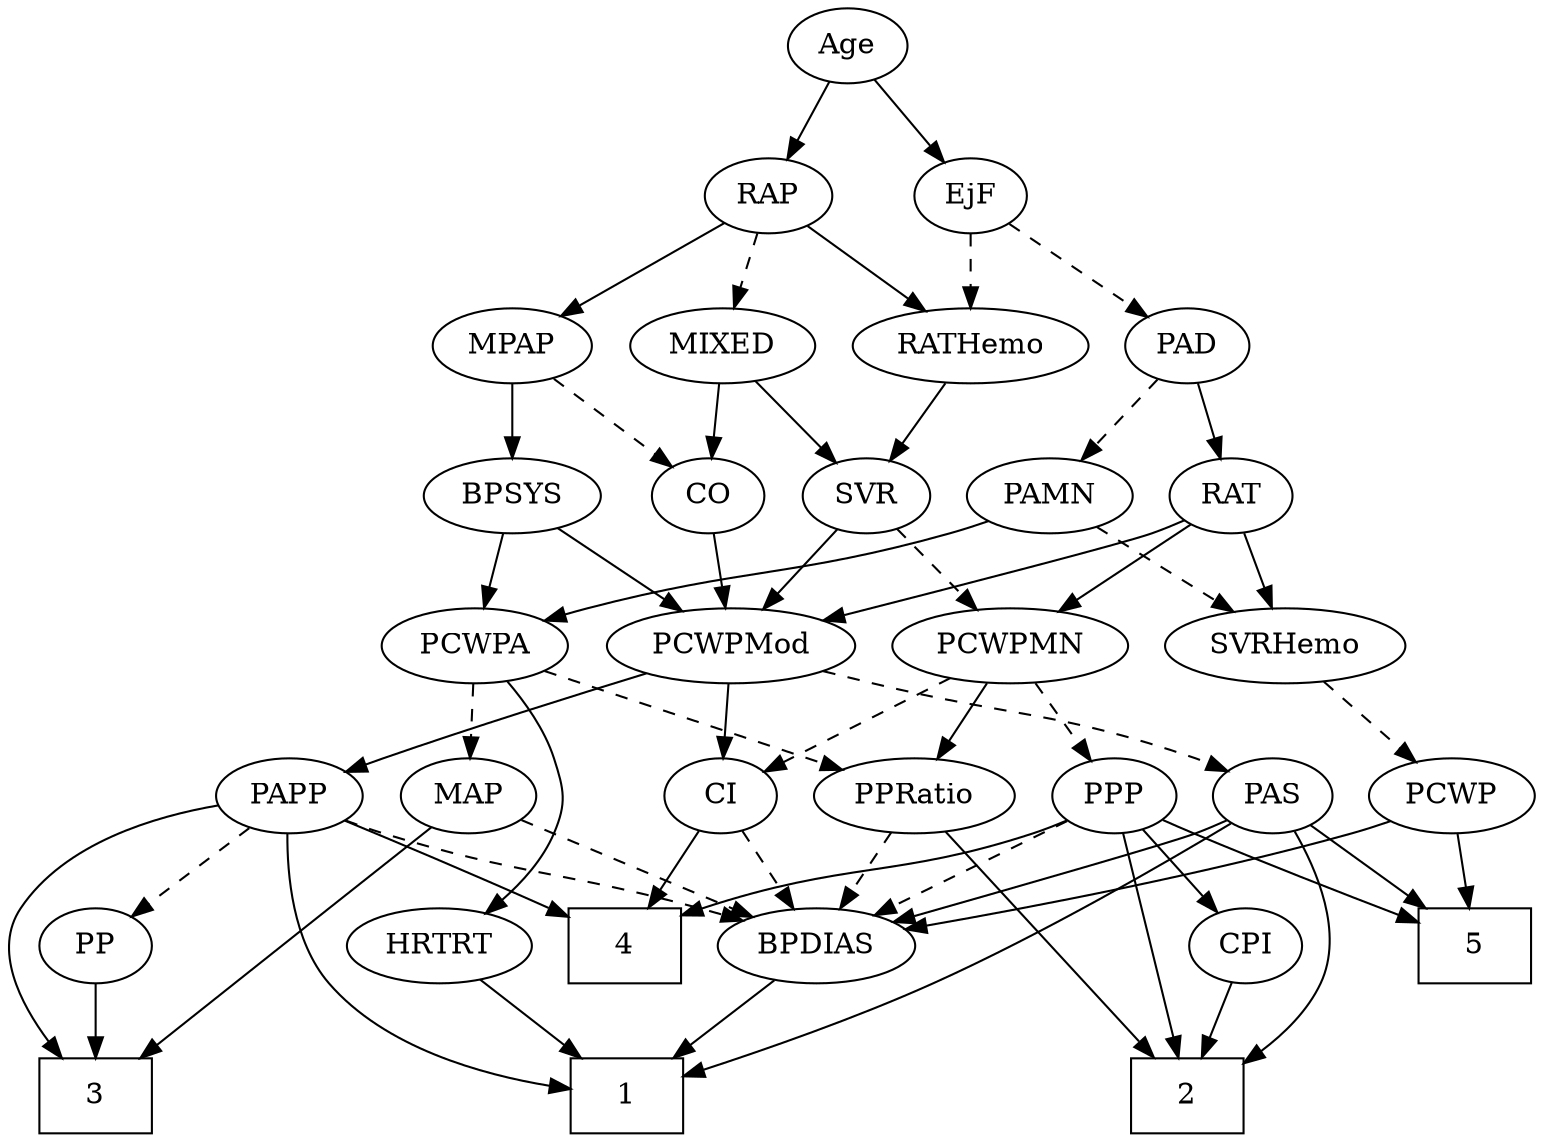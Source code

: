 strict digraph {
	graph [bb="0,0,712.05,540"];
	node [label="\N"];
	1	[height=0.5,
		pos="312,18",
		shape=box,
		width=0.75];
	2	[height=0.5,
		pos="607,18",
		shape=box,
		width=0.75];
	3	[height=0.5,
		pos="82,18",
		shape=box,
		width=0.75];
	4	[height=0.5,
		pos="311,90",
		shape=box,
		width=0.75];
	5	[height=0.5,
		pos="599,90",
		shape=box,
		width=0.75];
	Age	[height=0.5,
		pos="407,522",
		width=0.75];
	EjF	[height=0.5,
		pos="461,450",
		width=0.75];
	Age -> EjF	[pos="e,449.05,466.49 418.98,505.46 425.98,496.4 434.94,484.79 442.79,474.61",
		style=solid];
	RAP	[height=0.5,
		pos="371,450",
		width=0.77632];
	Age -> RAP	[pos="e,379.55,467.63 398.65,504.76 394.35,496.4 389.01,486.02 384.17,476.61",
		style=solid];
	PAD	[height=0.5,
		pos="557,378",
		width=0.79437];
	EjF -> PAD	[pos="e,538.85,392.23 478.61,436.16 493.17,425.54 514.08,410.29 530.64,398.22",
		style=dashed];
	RATHemo	[height=0.5,
		pos="461,378",
		width=1.3721];
	EjF -> RATHemo	[pos="e,461,396.1 461,431.7 461,423.98 461,414.71 461,406.11",
		style=dashed];
	MIXED	[height=0.5,
		pos="353,378",
		width=1.1193];
	RAP -> MIXED	[pos="e,357.44,396.28 366.64,432.05 364.64,424.26 362.21,414.82 359.96,406.08",
		style=dashed];
	MPAP	[height=0.5,
		pos="260,378",
		width=0.97491];
	RAP -> MPAP	[pos="e,281.39,392.49 351.67,436.81 334.64,426.07 309.58,410.27 289.97,397.9",
		style=solid];
	RAP -> RATHemo	[pos="e,440.87,394.65 388.35,435.5 400.91,425.74 418.15,412.33 432.68,401.02",
		style=solid];
	CO	[height=0.5,
		pos="343,306",
		width=0.75];
	MIXED -> CO	[pos="e,345.44,324.1 350.53,359.7 349.43,351.98 348.1,342.71 346.87,334.11",
		style=solid];
	SVR	[height=0.5,
		pos="416,306",
		width=0.77632];
	MIXED -> SVR	[pos="e,402.62,321.86 367.3,361.12 375.74,351.73 386.57,339.7 395.87,329.36",
		style=solid];
	BPSYS	[height=0.5,
		pos="260,306",
		width=1.0471];
	MPAP -> BPSYS	[pos="e,260,324.1 260,359.7 260,351.98 260,342.71 260,334.11",
		style=solid];
	MPAP -> CO	[pos="e,326.83,320.64 277.6,362.15 289.66,351.98 305.8,338.37 319.03,327.21",
		style=dashed];
	PCWPMod	[height=0.5,
		pos="263,234",
		width=1.4443];
	BPSYS -> PCWPMod	[pos="e,262.27,252.1 260.74,287.7 261.07,279.98 261.47,270.71 261.84,262.11",
		style=solid];
	PCWPA	[height=0.5,
		pos="375,234",
		width=1.1555];
	BPSYS -> PCWPA	[pos="e,351.82,249.11 282.45,291.34 299.71,280.83 323.8,266.16 343.07,254.43",
		style=solid];
	PAMN	[height=0.5,
		pos="571,306",
		width=1.011];
	PAD -> PAMN	[pos="e,567.54,324.28 560.39,360.05 561.93,352.35 563.79,343.03 565.53,334.36",
		style=dashed];
	RAT	[height=0.5,
		pos="489,306",
		width=0.75827];
	PAD -> RAT	[pos="e,503.4,321.82 542.58,362.15 533.29,352.6 521.05,339.99 510.61,329.25",
		style=solid];
	CO -> PCWPMod	[pos="e,281.29,251.01 327.19,291.17 316.26,281.6 301.46,268.65 288.82,257.6",
		style=solid];
	PAS	[height=0.5,
		pos="413,162",
		width=0.75];
	PAS -> 1	[pos="e,339.13,20.752 427.04,146.5 443.13,128.07 465.3,95.785 449,72 426.75,39.541 381.55,26.956 349.15,22.08",
		style=solid];
	PAS -> 2	[pos="e,582.93,36.085 430.42,147.94 453.71,130.51 496.32,98.736 533,72 546.62,62.074 561.73,51.221 574.73,41.935",
		style=solid];
	PAS -> 5	[pos="e,571.86,99.666 434.16,150.57 439,148.31 444.14,146 449,144 486.98,128.37 531.44,113.02 562.05,102.89",
		style=solid];
	BPDIAS	[height=0.5,
		pos="398,90",
		width=1.1735];
	PAS -> BPDIAS	[pos="e,401.7,108.28 409.37,144.05 407.7,136.26 405.68,126.82 403.8,118.08",
		style=solid];
	PAMN -> PCWPA	[pos="e,406.36,245.93 542.8,294.51 536.93,292.34 530.77,290.08 525,288 488.24,274.72 446.29,259.92 416.12,249.35",
		style=solid];
	SVRHemo	[height=0.5,
		pos="603,234",
		width=1.3902];
	PAMN -> SVRHemo	[pos="e,595.33,251.79 578.75,288.05 582.44,279.97 586.94,270.12 591.06,261.11",
		style=dashed];
	RATHemo -> SVR	[pos="e,426.28,322.99 450.34,360.41 444.82,351.83 437.98,341.19 431.86,331.67",
		style=solid];
	CPI	[height=0.5,
		pos="671,90",
		width=0.75];
	CPI -> 2	[pos="e,622.58,36.04 657.43,74.155 649.3,65.264 638.76,53.742 629.43,43.529",
		style=solid];
	RAT -> PCWPMod	[pos="e,302.25,245.94 467.94,294.33 463.1,292.08 457.92,289.83 453,288 452.57,287.84 368.19,264.32 312.04,248.67",
		style=solid];
	PCWPMN	[height=0.5,
		pos="485,234",
		width=1.3902];
	RAT -> PCWPMN	[pos="e,485.98,252.1 488.01,287.7 487.57,279.98 487.04,270.71 486.55,262.11",
		style=solid];
	RAT -> SVRHemo	[pos="e,578.8,249.86 508.34,293.13 525.27,282.73 550.23,267.4 570.27,255.1",
		style=solid];
	SVR -> PCWPMod	[pos="e,293.05,248.71 393.7,294.74 388.85,292.52 383.76,290.18 379,288 353.46,276.3 324.74,263.18 302.27,252.92",
		style=solid];
	SVR -> PCWPMN	[pos="e,469.03,251.2 430.3,290.5 439.38,281.28 451.35,269.14 461.78,258.56",
		style=dashed];
	PCWPMod -> PAS	[pos="e,391.69,173.09 293.03,219.1 316.03,208.44 348.54,193.34 377,180 378.78,179.16 380.62,178.3 382.47,177.43",
		style=dashed];
	CI	[height=0.5,
		pos="341,162",
		width=0.75];
	PCWPMod -> CI	[pos="e,325.38,177.02 281.09,216.76 291.99,206.99 305.98,194.43 317.69,183.91",
		style=solid];
	PAPP	[height=0.5,
		pos="147,162",
		width=0.88464];
	PCWPMod -> PAPP	[pos="e,167.96,175.65 238.12,217.98 220.07,207.09 195.59,192.32 176.55,180.83",
		style=solid];
	MAP	[height=0.5,
		pos="227,162",
		width=0.84854];
	PCWPA -> MAP	[pos="e,250.08,173.92 347.85,220.16 322.88,208.35 285.82,190.82 259.32,178.29",
		style=dashed];
	PPRatio	[height=0.5,
		pos="498,162",
		width=1.1013];
	PCWPA -> PPRatio	[pos="e,474.17,176.56 399.3,219.17 418.21,208.41 444.63,193.38 465.37,181.57",
		style=dashed];
	HRTRT	[height=0.5,
		pos="226,90",
		width=1.1013];
	PCWPA -> HRTRT	[pos="e,238.82,107.3 353.62,218.48 339.3,208.36 320.33,194.18 305,180 283.04,159.68 260.64,133.87 245.33,115.28",
		style=solid];
	PPP	[height=0.5,
		pos="671,162",
		width=0.75];
	PCWPMN -> PPP	[pos="e,649.84,173.43 521.15,221.37 551.77,211.25 596.69,195.77 635,180 636.82,179.25 638.68,178.46 640.56,177.64",
		style=dashed];
	PCWPMN -> PPRatio	[pos="e,494.82,180.1 488.21,215.7 489.65,207.98 491.37,198.71 492.96,190.11",
		style=solid];
	PCWPMN -> CI	[pos="e,362.37,173.39 456.55,219.17 431.98,207.23 396.58,190.02 371.45,177.8",
		style=dashed];
	PCWP	[height=0.5,
		pos="591,162",
		width=0.97491];
	SVRHemo -> PCWP	[pos="e,593.93,180.1 600.03,215.7 598.71,207.98 597.12,198.71 595.65,190.11",
		style=dashed];
	BPDIAS -> 1	[pos="e,333.04,36.127 379.34,73.811 368.15,64.707 353.69,52.937 341.04,42.639",
		style=solid];
	MAP -> 3	[pos="e,99.732,36.365 211.76,146.07 186.82,121.65 137.08,72.937 106.94,43.427",
		style=solid];
	MAP -> BPDIAS	[pos="e,368.67,103.01 251.5,150.97 279.66,139.44 326.23,120.38 359.3,106.84",
		style=dashed];
	PP	[height=0.5,
		pos="27,90",
		width=0.75];
	PP -> 3	[pos="e,68.543,36.127 38.934,73.811 45.747,65.141 54.459,54.052 62.263,44.12",
		style=solid];
	PPP -> 2	[pos="e,634.08,25.054 684.86,146.48 700.45,128.3 721.78,96.564 707,72 693.32,49.269 666.25,35.772 643.73,28.092",
		style=solid];
	PPP -> 4	[pos="e,338.17,104.92 650.5,149.95 645.54,147.67 640.18,145.5 635,144 514.27,108.92 472.97,142.21 348.1,107.75",
		style=solid];
	PPP -> 5	[pos="e,616.6,108.11 656.43,146.83 647.08,137.75 634.7,125.71 623.83,115.14",
		style=solid];
	PPP -> CPI	[pos="e,671,108.1 671,143.7 671,135.98 671,126.71 671,118.11",
		style=solid];
	PPP -> BPDIAS	[pos="e,437.32,97.048 650.39,150.31 645.43,148.01 640.1,145.75 635,144 571.71,122.28 495.8,107.12 447.25,98.734",
		style=dashed];
	PPRatio -> 2	[pos="e,592.06,36.443 509.45,144.7 522.2,126.68 543.6,96.905 563,72 570.13,62.849 578.17,53.024 585.41,44.349",
		style=solid];
	PPRatio -> BPDIAS	[pos="e,419.04,105.73 477.28,146.5 462.9,136.43 443.52,122.86 427.52,111.67",
		style=dashed];
	PCWP -> 5	[pos="e,597.05,108.1 592.98,143.7 593.86,135.98 594.92,126.71 595.9,118.11",
		style=solid];
	PCWP -> BPDIAS	[pos="e,429.77,102.02 564.05,150.46 558.43,148.29 552.53,146.05 547,144 510.81,130.57 469.42,115.91 439.47,105.41",
		style=solid];
	CI -> 4	[pos="e,318.48,108.45 333.89,144.41 330.48,136.45 326.31,126.72 322.47,117.76",
		style=solid];
	CI -> BPDIAS	[pos="e,384.86,107.13 353.37,145.81 360.71,136.8 370.17,125.18 378.49,114.95",
		style=dashed];
	PAPP -> 1	[pos="e,284.91,22.722 148.5,143.71 151.09,123.97 158.11,91.839 177,72 202.94,44.759 244.57,31.263 274.76,24.747",
		style=solid];
	PAPP -> 3	[pos="e,84.548,36.114 132.66,145.87 123.84,135.83 112.93,121.96 106,108 96.242,88.35 90.052,64.222 86.408,46.048",
		style=solid];
	PAPP -> 4	[pos="e,283.94,103.96 171.94,150.34 176.93,148.23 182.13,146.03 187,144 223.34,128.85 234.78,125.46 274.68,108.04",
		style=solid];
	PAPP -> BPDIAS	[pos="e,366.32,102.11 170.85,150.04 176.1,147.85 181.69,145.71 187,144 256.38,121.65 276.78,127.55 347,108 350.15,107.12 353.39,106.17 \
356.63,105.17",
		style=dashed];
	PAPP -> PP	[pos="e,46.677,102.48 125.55,148.49 105.96,137.06 76.877,120.1 55.377,107.55",
		style=dashed];
	HRTRT -> 1	[pos="e,290.96,36.127 244.66,73.811 255.85,64.707 270.31,52.937 282.96,42.639",
		style=solid];
}
